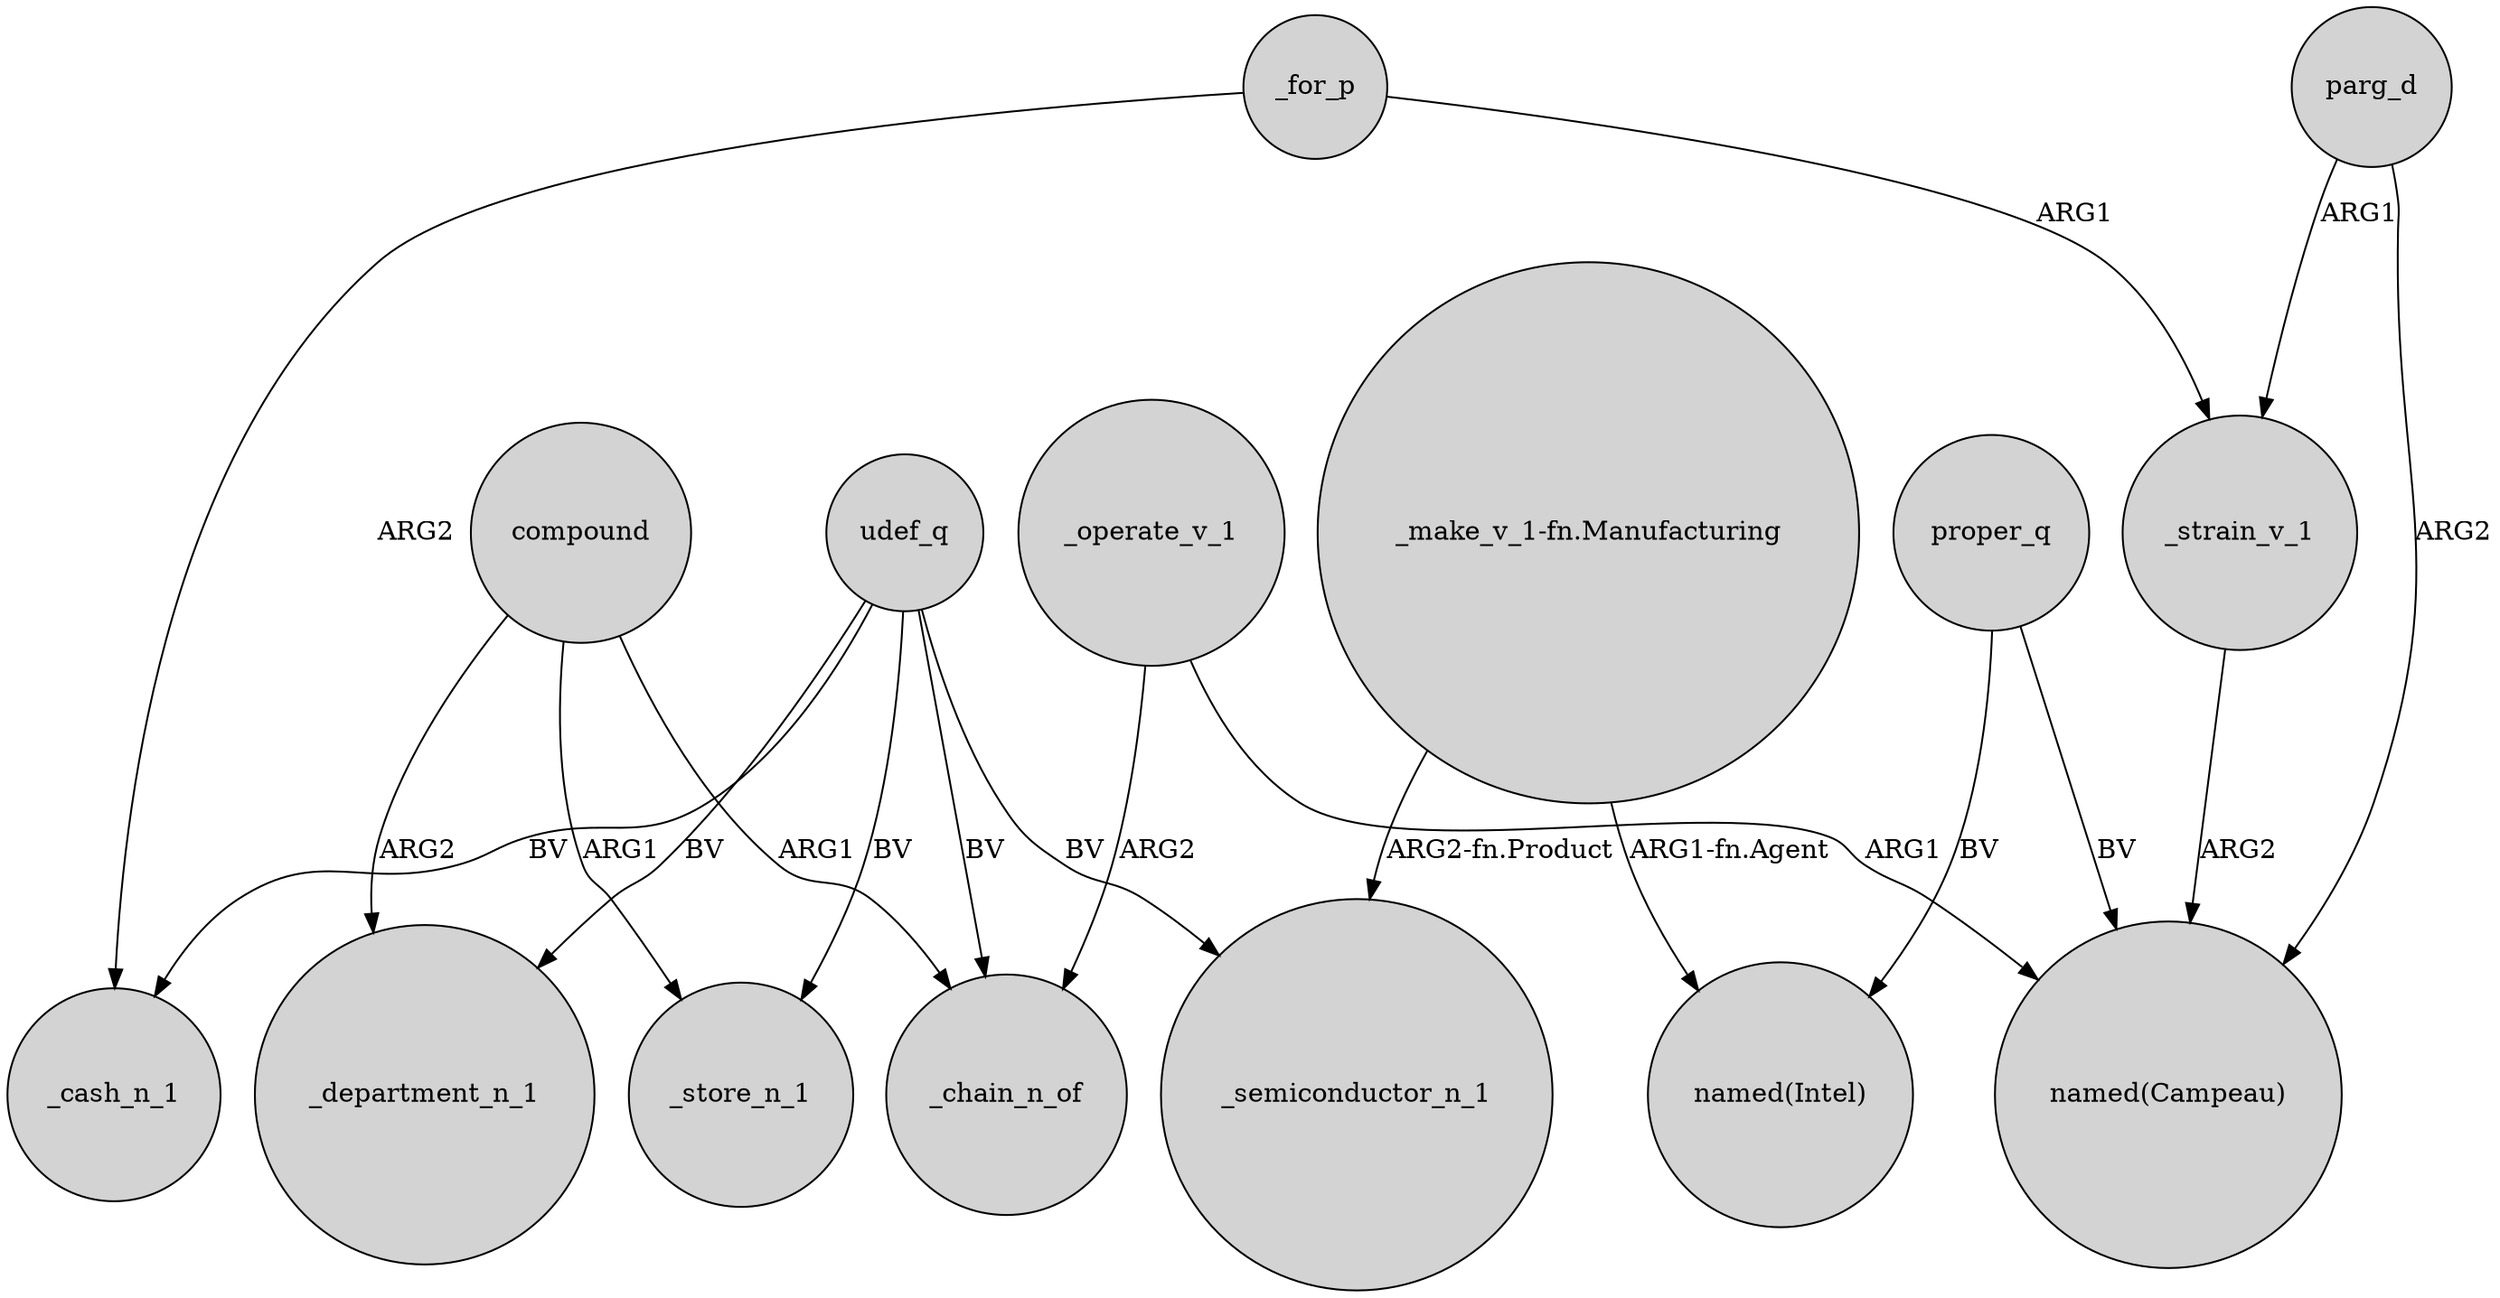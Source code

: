 digraph {
	node [shape=circle style=filled]
	_for_p -> _strain_v_1 [label=ARG1]
	udef_q -> _department_n_1 [label=BV]
	udef_q -> _store_n_1 [label=BV]
	compound -> _store_n_1 [label=ARG1]
	_strain_v_1 -> "named(Campeau)" [label=ARG2]
	udef_q -> _cash_n_1 [label=BV]
	_for_p -> _cash_n_1 [label=ARG2]
	udef_q -> _chain_n_of [label=BV]
	compound -> _chain_n_of [label=ARG1]
	"_make_v_1-fn.Manufacturing" -> _semiconductor_n_1 [label="ARG2-fn.Product"]
	_operate_v_1 -> _chain_n_of [label=ARG2]
	parg_d -> _strain_v_1 [label=ARG1]
	_operate_v_1 -> "named(Campeau)" [label=ARG1]
	proper_q -> "named(Campeau)" [label=BV]
	udef_q -> _semiconductor_n_1 [label=BV]
	parg_d -> "named(Campeau)" [label=ARG2]
	proper_q -> "named(Intel)" [label=BV]
	"_make_v_1-fn.Manufacturing" -> "named(Intel)" [label="ARG1-fn.Agent"]
	compound -> _department_n_1 [label=ARG2]
}
